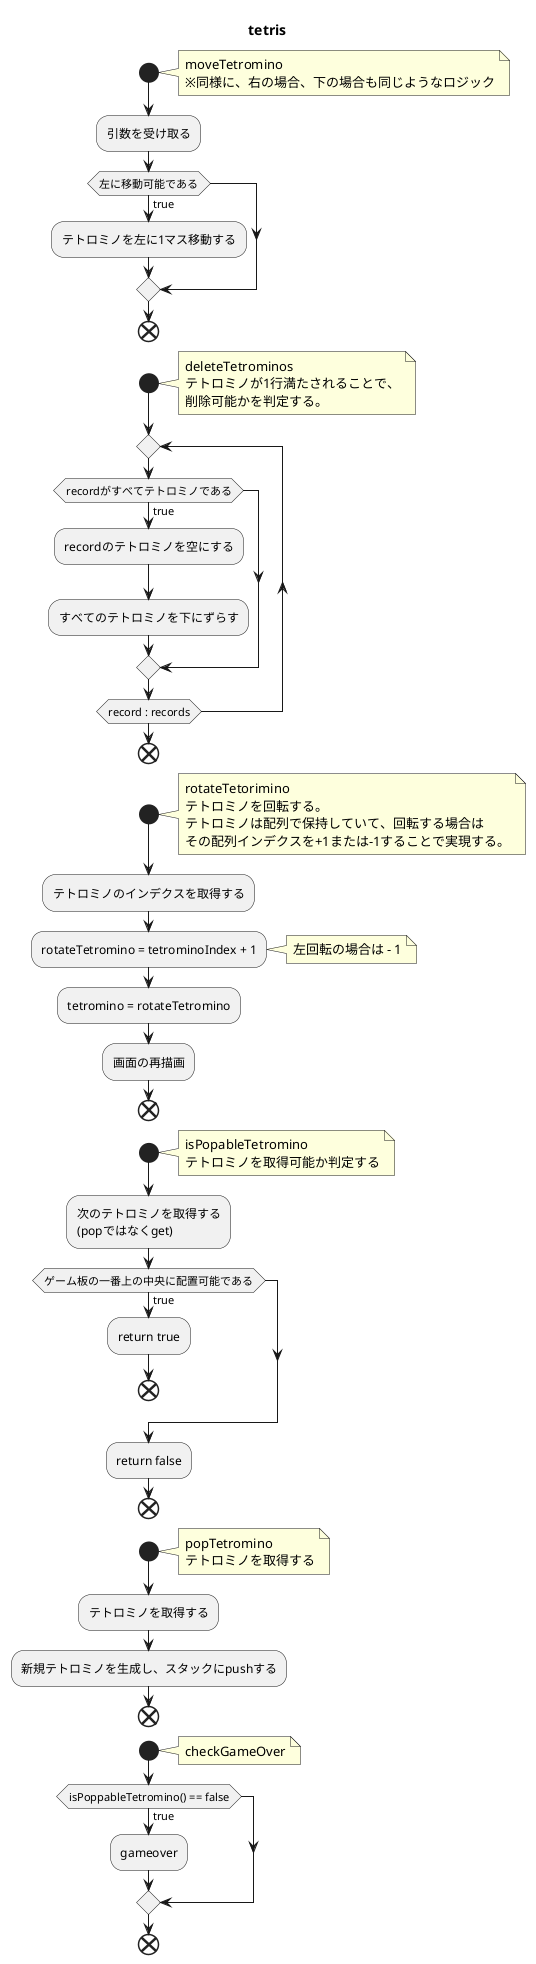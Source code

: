 @startuml

title tetris

start
    note right
        moveTetromino
        ※同様に、右の場合、下の場合も同じようなロジック
    endnote
    :引数を受け取る;
    if (左に移動可能である) then (true)
        :テトロミノを左に1マス移動する;
    endif
end

start
    note right
        deleteTetrominos
        テトロミノが1行満たされることで、
        削除可能かを判定する。
    endnote
    repeat
        if (recordがすべてテトロミノである) then (true)
            :recordのテトロミノを空にする;
            :すべてのテトロミノを下にずらす;
        endif
    repeat while (record : records)
end

start
    note right
        rotateTetorimino
        テトロミノを回転する。
        テトロミノは配列で保持していて、回転する場合は
        その配列インデクスを+1または-1することで実現する。
    endnote
    :テトロミノのインデクスを取得する;
    :rotateTetromino = tetrominoIndex + 1;
    note right
        左回転の場合は - 1
    endnote
    :tetromino = rotateTetromino;
    :画面の再描画;
end

start
    note right
        isPopableTetromino
        テトロミノを取得可能か判定する
    endnote
    :次のテトロミノを取得する
    (popではなくget);
    if (ゲーム板の一番上の中央に配置可能である) then (true)
        :return true;
        end
    endif
    :return false;
end

start
    note right
        popTetromino
        テトロミノを取得する
    endnote
    :テトロミノを取得する;
    :新規テトロミノを生成し、スタックにpushする;
end

start
    note right
        checkGameOver
    endnote
    if (isPoppableTetromino() == false) then (true)
        :gameover;
    endif
end

@enduml
